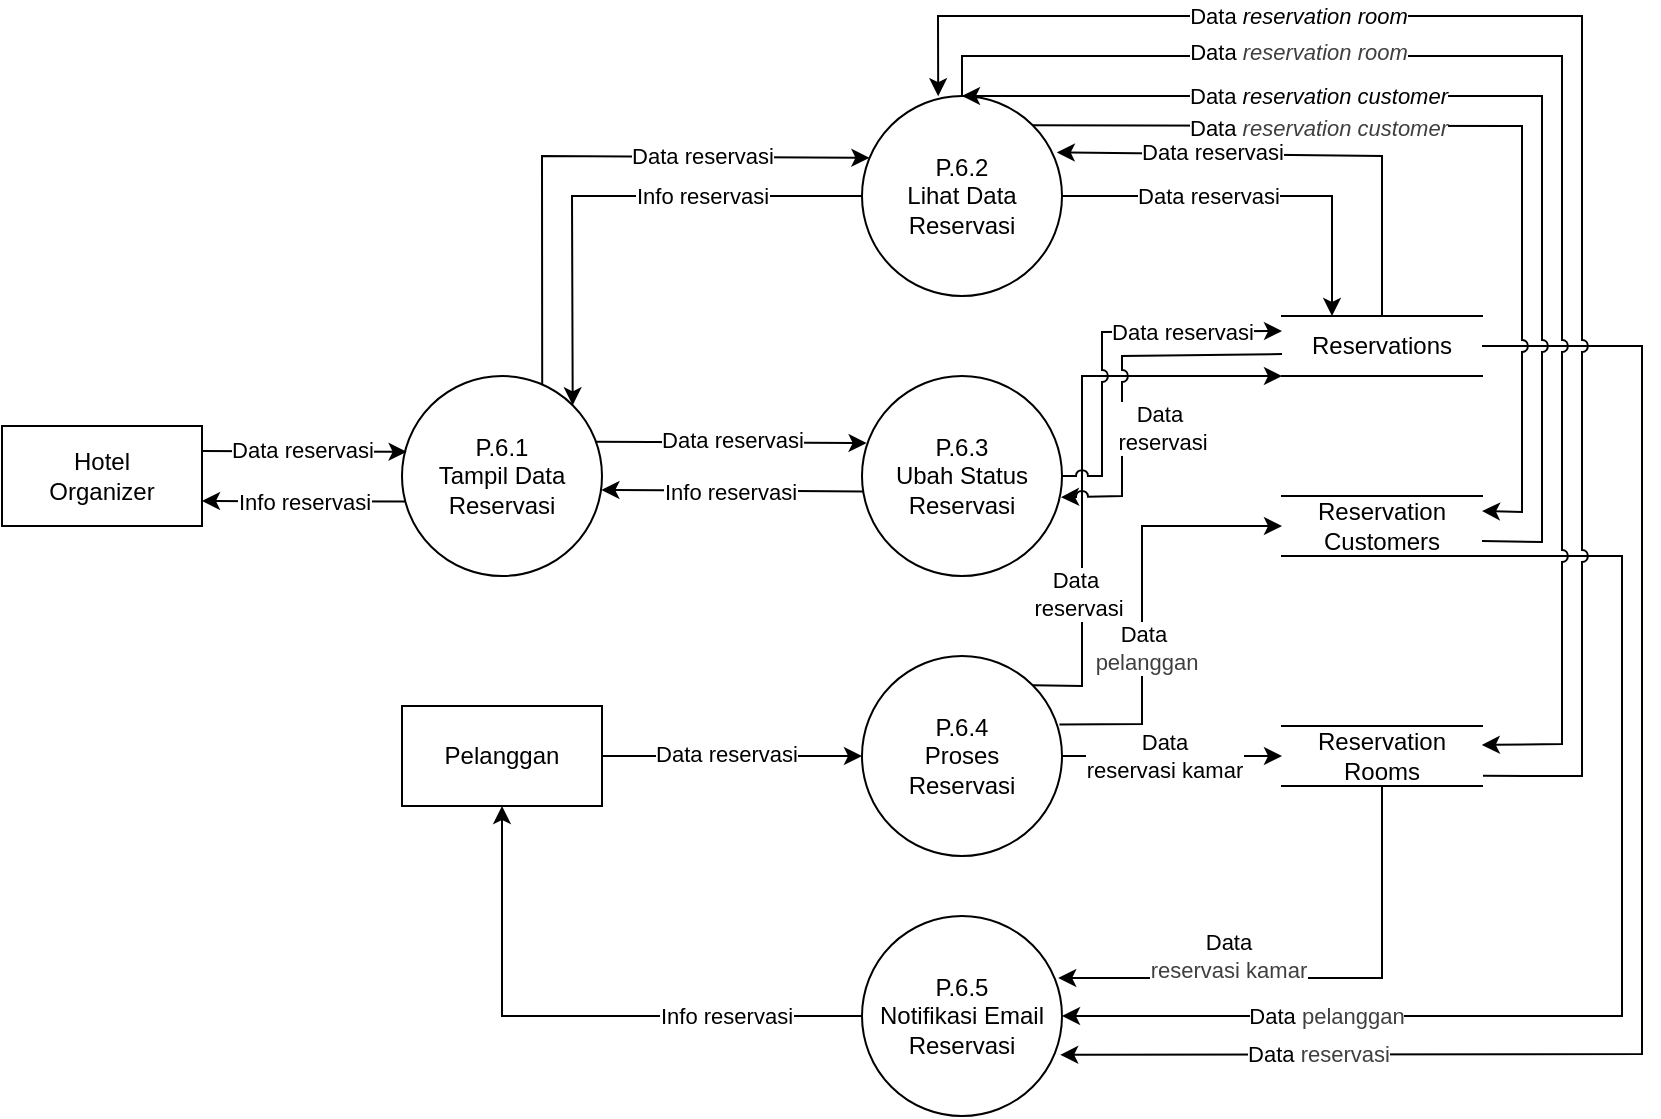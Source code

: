 <mxfile>
    <diagram id="VbZlhddtmWWC4KqhwTg3" name="Page-1">
        <mxGraphModel dx="1094" dy="572" grid="1" gridSize="10" guides="1" tooltips="1" connect="1" arrows="1" fold="1" page="1" pageScale="1" pageWidth="850" pageHeight="1100" math="0" shadow="0">
            <root>
                <mxCell id="0"/>
                <mxCell id="1" parent="0"/>
                <mxCell id="2" value="P.6.1&lt;div&gt;Tampil Data&lt;/div&gt;&lt;div&gt;Reservasi&lt;/div&gt;" style="shape=ellipse;html=1;dashed=0;whiteSpace=wrap;aspect=fixed;perimeter=ellipsePerimeter;" vertex="1" parent="1">
                    <mxGeometry x="260" y="280" width="100" height="100" as="geometry"/>
                </mxCell>
                <mxCell id="4" value="P.6.2&lt;div&gt;Lihat Data&lt;/div&gt;&lt;div&gt;Reservasi&lt;/div&gt;" style="shape=ellipse;html=1;dashed=0;whiteSpace=wrap;aspect=fixed;perimeter=ellipsePerimeter;" vertex="1" parent="1">
                    <mxGeometry x="490" y="140" width="100" height="100" as="geometry"/>
                </mxCell>
                <mxCell id="5" value="P.6.3&lt;div&gt;Ubah Status&lt;/div&gt;&lt;div&gt;Reservasi&lt;/div&gt;" style="shape=ellipse;html=1;dashed=0;whiteSpace=wrap;aspect=fixed;perimeter=ellipsePerimeter;" vertex="1" parent="1">
                    <mxGeometry x="490" y="280" width="100" height="100" as="geometry"/>
                </mxCell>
                <mxCell id="6" value="P.6.4&lt;div&gt;Proses&lt;br&gt;&lt;div&gt;Reservasi&lt;/div&gt;&lt;/div&gt;" style="shape=ellipse;html=1;dashed=0;whiteSpace=wrap;aspect=fixed;perimeter=ellipsePerimeter;" vertex="1" parent="1">
                    <mxGeometry x="490" y="420" width="100" height="100" as="geometry"/>
                </mxCell>
                <mxCell id="7" value="Hotel&lt;div&gt;Organizer&lt;/div&gt;" style="html=1;dashed=0;whiteSpace=wrap;" vertex="1" parent="1">
                    <mxGeometry x="60" y="305" width="100" height="50" as="geometry"/>
                </mxCell>
                <mxCell id="8" value="" style="endArrow=classic;html=1;rounded=0;curved=0;jumpStyle=arc;exitX=0.701;exitY=0.04;exitDx=0;exitDy=0;exitPerimeter=0;entryX=0.037;entryY=0.309;entryDx=0;entryDy=0;entryPerimeter=0;" edge="1" parent="1" source="2" target="4">
                    <mxGeometry width="50" height="50" relative="1" as="geometry">
                        <mxPoint x="370" y="440" as="sourcePoint"/>
                        <mxPoint x="420" y="390" as="targetPoint"/>
                        <Array as="points">
                            <mxPoint x="330" y="170"/>
                        </Array>
                    </mxGeometry>
                </mxCell>
                <mxCell id="46" value="Data reservasi" style="edgeLabel;html=1;align=center;verticalAlign=middle;resizable=0;points=[];" vertex="1" connectable="0" parent="8">
                    <mxGeometry x="0.269" y="1" relative="1" as="geometry">
                        <mxPoint x="18" as="offset"/>
                    </mxGeometry>
                </mxCell>
                <mxCell id="9" value="" style="endArrow=classic;html=1;rounded=0;curved=0;jumpStyle=arc;exitX=0.987;exitY=0.343;exitDx=0;exitDy=0;exitPerimeter=0;entryX=0;entryY=0.5;entryDx=0;entryDy=0;" edge="1" parent="1" source="6" target="54">
                    <mxGeometry width="50" height="50" relative="1" as="geometry">
                        <mxPoint x="700" y="575" as="sourcePoint"/>
                        <mxPoint x="750" y="525" as="targetPoint"/>
                        <Array as="points">
                            <mxPoint x="630" y="454"/>
                            <mxPoint x="630" y="355"/>
                        </Array>
                    </mxGeometry>
                </mxCell>
                <mxCell id="65" value="&lt;span style=&quot;scrollbar-color: rgb(226, 226, 226) rgb(251, 251, 251); color: rgb(0, 0, 0);&quot;&gt;Data&amp;nbsp;&lt;/span&gt;&lt;div style=&quot;scrollbar-color: rgb(226, 226, 226) rgb(251, 251, 251); color: rgb(63, 63, 63);&quot;&gt;pelanggan&lt;/div&gt;" style="edgeLabel;html=1;align=center;verticalAlign=middle;resizable=0;points=[];" vertex="1" connectable="0" parent="9">
                    <mxGeometry x="-0.244" y="-2" relative="1" as="geometry">
                        <mxPoint as="offset"/>
                    </mxGeometry>
                </mxCell>
                <mxCell id="10" value="" style="endArrow=classic;html=1;rounded=0;curved=0;jumpStyle=arc;exitX=0;exitY=0.5;exitDx=0;exitDy=0;entryX=1;entryY=0;entryDx=0;entryDy=0;" edge="1" parent="1" source="4" target="2">
                    <mxGeometry width="50" height="50" relative="1" as="geometry">
                        <mxPoint x="180" y="550" as="sourcePoint"/>
                        <mxPoint x="230" y="500" as="targetPoint"/>
                        <Array as="points">
                            <mxPoint x="450" y="190"/>
                            <mxPoint x="345" y="190"/>
                        </Array>
                    </mxGeometry>
                </mxCell>
                <mxCell id="45" value="Info reservasi" style="edgeLabel;html=1;align=center;verticalAlign=middle;resizable=0;points=[];" vertex="1" connectable="0" parent="10">
                    <mxGeometry x="-0.255" y="-1" relative="1" as="geometry">
                        <mxPoint x="13" y="1" as="offset"/>
                    </mxGeometry>
                </mxCell>
                <mxCell id="11" value="" style="endArrow=classic;html=1;rounded=0;curved=0;jumpStyle=arc;exitX=1;exitY=0;exitDx=0;exitDy=0;entryX=0;entryY=1;entryDx=0;entryDy=0;" edge="1" parent="1" source="6" target="53">
                    <mxGeometry width="50" height="50" relative="1" as="geometry">
                        <mxPoint x="710" y="560" as="sourcePoint"/>
                        <mxPoint x="760" y="510" as="targetPoint"/>
                        <Array as="points">
                            <mxPoint x="600" y="435"/>
                            <mxPoint x="600" y="280"/>
                        </Array>
                    </mxGeometry>
                </mxCell>
                <mxCell id="64" value="&lt;span style=&quot;scrollbar-color: rgb(226, 226, 226) rgb(251, 251, 251); color: rgb(0, 0, 0);&quot;&gt;Data&amp;nbsp;&lt;/span&gt;&lt;div style=&quot;color: rgb(63, 63, 63); scrollbar-color: rgb(226, 226, 226) rgb(251, 251, 251);&quot;&gt;&lt;span style=&quot;scrollbar-color: rgb(226, 226, 226) rgb(251, 251, 251); color: rgb(0, 0, 0);&quot;&gt;reservasi&lt;/span&gt;&lt;/div&gt;" style="edgeLabel;html=1;align=center;verticalAlign=middle;resizable=0;points=[];" vertex="1" connectable="0" parent="11">
                    <mxGeometry x="-0.496" y="2" relative="1" as="geometry">
                        <mxPoint as="offset"/>
                    </mxGeometry>
                </mxCell>
                <mxCell id="13" value="" style="endArrow=classic;html=1;rounded=0;curved=0;jumpStyle=arc;entryX=1;entryY=0.75;entryDx=0;entryDy=0;exitX=0.019;exitY=0.628;exitDx=0;exitDy=0;exitPerimeter=0;" edge="1" parent="1" source="2" target="7">
                    <mxGeometry width="50" height="50" relative="1" as="geometry">
                        <mxPoint x="130" y="630" as="sourcePoint"/>
                        <mxPoint x="180" y="580" as="targetPoint"/>
                    </mxGeometry>
                </mxCell>
                <mxCell id="44" value="Info reservasi" style="edgeLabel;html=1;align=center;verticalAlign=middle;resizable=0;points=[];" vertex="1" connectable="0" parent="13">
                    <mxGeometry x="-0.105" relative="1" as="geometry">
                        <mxPoint x="-6" as="offset"/>
                    </mxGeometry>
                </mxCell>
                <mxCell id="14" value="" style="endArrow=classic;html=1;rounded=0;curved=0;jumpStyle=arc;entryX=0.5;entryY=1;entryDx=0;entryDy=0;exitX=0;exitY=0.5;exitDx=0;exitDy=0;" edge="1" parent="1" source="50" target="47">
                    <mxGeometry width="50" height="50" relative="1" as="geometry">
                        <mxPoint x="340" y="650" as="sourcePoint"/>
                        <mxPoint x="390" y="600" as="targetPoint"/>
                        <Array as="points">
                            <mxPoint x="310" y="600"/>
                        </Array>
                    </mxGeometry>
                </mxCell>
                <mxCell id="52" value="Info reservasi" style="edgeLabel;html=1;align=center;verticalAlign=middle;resizable=0;points=[];" vertex="1" connectable="0" parent="14">
                    <mxGeometry x="-0.268" y="-1" relative="1" as="geometry">
                        <mxPoint x="36" y="1" as="offset"/>
                    </mxGeometry>
                </mxCell>
                <mxCell id="15" value="" style="endArrow=classic;html=1;rounded=0;curved=0;jumpStyle=arc;exitX=1;exitY=1;exitDx=0;exitDy=0;entryX=1;entryY=0.5;entryDx=0;entryDy=0;" edge="1" parent="1" source="54" target="50">
                    <mxGeometry width="50" height="50" relative="1" as="geometry">
                        <mxPoint x="1040" y="495" as="sourcePoint"/>
                        <mxPoint x="1090" y="445" as="targetPoint"/>
                        <Array as="points">
                            <mxPoint x="870" y="370"/>
                            <mxPoint x="870" y="600"/>
                        </Array>
                    </mxGeometry>
                </mxCell>
                <mxCell id="68" value="&lt;span style=&quot;scrollbar-color: rgb(226, 226, 226) rgb(251, 251, 251); color: rgb(0, 0, 0);&quot;&gt;Data&amp;nbsp;&lt;/span&gt;&lt;span style=&quot;color: rgb(63, 63, 63); background-color: light-dark(#ffffff, var(--ge-dark-color, #121212));&quot;&gt;pelanggan&lt;/span&gt;" style="edgeLabel;html=1;align=center;verticalAlign=middle;resizable=0;points=[];" vertex="1" connectable="0" parent="15">
                    <mxGeometry x="0.545" y="1" relative="1" as="geometry">
                        <mxPoint y="-1" as="offset"/>
                    </mxGeometry>
                </mxCell>
                <mxCell id="17" value="" style="endArrow=classic;html=1;rounded=0;curved=0;jumpStyle=arc;exitX=1;exitY=0.5;exitDx=0;exitDy=0;entryX=0;entryY=0.5;entryDx=0;entryDy=0;" edge="1" parent="1" source="47" target="6">
                    <mxGeometry width="50" height="50" relative="1" as="geometry">
                        <mxPoint x="375" y="580" as="sourcePoint"/>
                        <mxPoint x="425" y="530" as="targetPoint"/>
                    </mxGeometry>
                </mxCell>
                <mxCell id="51" value="Data reservasi" style="edgeLabel;html=1;align=center;verticalAlign=middle;resizable=0;points=[];" vertex="1" connectable="0" parent="17">
                    <mxGeometry x="-0.159" y="1" relative="1" as="geometry">
                        <mxPoint x="7" as="offset"/>
                    </mxGeometry>
                </mxCell>
                <mxCell id="18" value="" style="endArrow=classic;html=1;rounded=0;curved=0;jumpStyle=arc;exitX=1;exitY=0.5;exitDx=0;exitDy=0;entryX=0.991;entryY=0.694;entryDx=0;entryDy=0;entryPerimeter=0;" edge="1" parent="1" source="53" target="50">
                    <mxGeometry width="50" height="50" relative="1" as="geometry">
                        <mxPoint x="1030" y="625" as="sourcePoint"/>
                        <mxPoint x="1080" y="575" as="targetPoint"/>
                        <Array as="points">
                            <mxPoint x="880" y="265"/>
                            <mxPoint x="880" y="619"/>
                        </Array>
                    </mxGeometry>
                </mxCell>
                <mxCell id="69" value="&lt;span style=&quot;scrollbar-color: rgb(226, 226, 226) rgb(251, 251, 251); color: rgb(0, 0, 0);&quot;&gt;Data&amp;nbsp;&lt;/span&gt;&lt;span style=&quot;color: rgb(63, 63, 63); background-color: light-dark(#ffffff, var(--ge-dark-color, #121212));&quot;&gt;reservasi&lt;/span&gt;" style="edgeLabel;html=1;align=center;verticalAlign=middle;resizable=0;points=[];" vertex="1" connectable="0" parent="18">
                    <mxGeometry x="0.644" relative="1" as="geometry">
                        <mxPoint as="offset"/>
                    </mxGeometry>
                </mxCell>
                <mxCell id="21" value="" style="endArrow=classic;html=1;rounded=0;curved=0;jumpStyle=arc;exitX=0.966;exitY=0.329;exitDx=0;exitDy=0;exitPerimeter=0;entryX=0.023;entryY=0.335;entryDx=0;entryDy=0;entryPerimeter=0;" edge="1" parent="1" source="2" target="5">
                    <mxGeometry width="50" height="50" relative="1" as="geometry">
                        <mxPoint x="360" y="313" as="sourcePoint"/>
                        <mxPoint x="490" y="313" as="targetPoint"/>
                    </mxGeometry>
                </mxCell>
                <mxCell id="48" value="Data reservasi" style="edgeLabel;html=1;align=center;verticalAlign=middle;resizable=0;points=[];" vertex="1" connectable="0" parent="21">
                    <mxGeometry x="-0.35" y="3" relative="1" as="geometry">
                        <mxPoint x="24" y="2" as="offset"/>
                    </mxGeometry>
                </mxCell>
                <mxCell id="22" value="" style="endArrow=classic;html=1;rounded=0;curved=0;jumpStyle=arc;exitX=1;exitY=0.5;exitDx=0;exitDy=0;entryX=0;entryY=0.5;entryDx=0;entryDy=0;" edge="1" parent="1" source="6" target="55">
                    <mxGeometry width="50" height="50" relative="1" as="geometry">
                        <mxPoint x="710" y="590" as="sourcePoint"/>
                        <mxPoint x="760" y="540" as="targetPoint"/>
                    </mxGeometry>
                </mxCell>
                <mxCell id="66" value="Data&lt;div&gt;reservasi kamar&lt;/div&gt;" style="edgeLabel;html=1;align=center;verticalAlign=middle;resizable=0;points=[];" vertex="1" connectable="0" parent="22">
                    <mxGeometry x="-0.248" y="1" relative="1" as="geometry">
                        <mxPoint x="9" y="1" as="offset"/>
                    </mxGeometry>
                </mxCell>
                <mxCell id="26" value="" style="endArrow=classic;html=1;rounded=0;curved=0;jumpStyle=arc;exitX=1;exitY=0.25;exitDx=0;exitDy=0;entryX=0.023;entryY=0.379;entryDx=0;entryDy=0;entryPerimeter=0;" edge="1" parent="1" source="7" target="2">
                    <mxGeometry width="50" height="50" relative="1" as="geometry">
                        <mxPoint x="180" y="400" as="sourcePoint"/>
                        <mxPoint x="230" y="350" as="targetPoint"/>
                    </mxGeometry>
                </mxCell>
                <mxCell id="43" value="Data reservasi" style="edgeLabel;html=1;align=center;verticalAlign=middle;resizable=0;points=[];" vertex="1" connectable="0" parent="26">
                    <mxGeometry x="-0.306" y="1" relative="1" as="geometry">
                        <mxPoint x="14" as="offset"/>
                    </mxGeometry>
                </mxCell>
                <mxCell id="27" value="" style="endArrow=classic;html=1;rounded=0;curved=0;jumpStyle=arc;exitX=1;exitY=0.75;exitDx=0;exitDy=0;entryX=0.5;entryY=0;entryDx=0;entryDy=0;" edge="1" parent="1" source="54" target="4">
                    <mxGeometry width="50" height="50" relative="1" as="geometry">
                        <mxPoint x="790" y="430" as="sourcePoint"/>
                        <mxPoint x="560" y="140" as="targetPoint"/>
                        <Array as="points">
                            <mxPoint x="830" y="363"/>
                            <mxPoint x="830" y="140"/>
                        </Array>
                    </mxGeometry>
                </mxCell>
                <mxCell id="58" value="Data &lt;i&gt;reservation customer&lt;/i&gt;" style="edgeLabel;html=1;align=center;verticalAlign=middle;resizable=0;points=[];" vertex="1" connectable="0" parent="27">
                    <mxGeometry x="0.479" relative="1" as="geometry">
                        <mxPoint x="36" as="offset"/>
                    </mxGeometry>
                </mxCell>
                <mxCell id="30" value="" style="endArrow=classic;html=1;rounded=0;curved=0;jumpStyle=arc;entryX=0.995;entryY=0.606;entryDx=0;entryDy=0;entryPerimeter=0;exitX=0.001;exitY=0.635;exitDx=0;exitDy=0;exitPerimeter=0;" edge="1" parent="1" source="53" target="5">
                    <mxGeometry width="50" height="50" relative="1" as="geometry">
                        <mxPoint x="670" y="320" as="sourcePoint"/>
                        <mxPoint x="640" y="380" as="targetPoint"/>
                        <Array as="points">
                            <mxPoint x="620" y="270"/>
                            <mxPoint x="620" y="340"/>
                        </Array>
                    </mxGeometry>
                </mxCell>
                <mxCell id="63" value="&lt;span style=&quot;color: rgb(0, 0, 0);&quot;&gt;Data&amp;nbsp;&lt;/span&gt;&lt;div&gt;&lt;span style=&quot;color: rgb(0, 0, 0);&quot;&gt;reservasi&lt;/span&gt;&lt;/div&gt;" style="edgeLabel;html=1;align=center;verticalAlign=middle;resizable=0;points=[];" vertex="1" connectable="0" parent="30">
                    <mxGeometry x="0.498" relative="1" as="geometry">
                        <mxPoint x="20" y="-20" as="offset"/>
                    </mxGeometry>
                </mxCell>
                <mxCell id="32" value="" style="endArrow=classic;html=1;rounded=0;curved=0;jumpStyle=arc;entryX=0.997;entryY=0.57;entryDx=0;entryDy=0;entryPerimeter=0;exitX=0.005;exitY=0.577;exitDx=0;exitDy=0;exitPerimeter=0;" edge="1" parent="1" source="5" target="2">
                    <mxGeometry width="50" height="50" relative="1" as="geometry">
                        <mxPoint x="410" y="420" as="sourcePoint"/>
                        <mxPoint x="460" y="370" as="targetPoint"/>
                    </mxGeometry>
                </mxCell>
                <mxCell id="49" value="Info reservasi" style="edgeLabel;html=1;align=center;verticalAlign=middle;resizable=0;points=[];" vertex="1" connectable="0" parent="32">
                    <mxGeometry x="0.193" relative="1" as="geometry">
                        <mxPoint x="11" as="offset"/>
                    </mxGeometry>
                </mxCell>
                <mxCell id="33" value="" style="endArrow=classic;html=1;rounded=0;curved=0;jumpStyle=arc;exitX=0.5;exitY=0;exitDx=0;exitDy=0;entryX=0.974;entryY=0.282;entryDx=0;entryDy=0;entryPerimeter=0;" edge="1" parent="1" source="53" target="4">
                    <mxGeometry width="50" height="50" relative="1" as="geometry">
                        <mxPoint x="620" y="420" as="sourcePoint"/>
                        <mxPoint x="670" y="370" as="targetPoint"/>
                        <Array as="points">
                            <mxPoint x="750" y="170"/>
                        </Array>
                    </mxGeometry>
                </mxCell>
                <mxCell id="56" value="Data reservasi" style="edgeLabel;html=1;align=center;verticalAlign=middle;resizable=0;points=[];" vertex="1" connectable="0" parent="33">
                    <mxGeometry x="0.363" y="-1" relative="1" as="geometry">
                        <mxPoint as="offset"/>
                    </mxGeometry>
                </mxCell>
                <mxCell id="35" value="" style="endArrow=classic;html=1;rounded=0;curved=0;jumpStyle=arc;entryX=0.25;entryY=0;entryDx=0;entryDy=0;exitX=1;exitY=0.5;exitDx=0;exitDy=0;" edge="1" parent="1" source="4" target="53">
                    <mxGeometry width="50" height="50" relative="1" as="geometry">
                        <mxPoint x="610" y="370" as="sourcePoint"/>
                        <mxPoint x="660" y="320" as="targetPoint"/>
                        <Array as="points">
                            <mxPoint x="725" y="190"/>
                        </Array>
                    </mxGeometry>
                </mxCell>
                <mxCell id="57" value="&lt;span style=&quot;color: rgb(0, 0, 0);&quot;&gt;Data reservasi&lt;/span&gt;" style="edgeLabel;html=1;align=center;verticalAlign=middle;resizable=0;points=[];" vertex="1" connectable="0" parent="35">
                    <mxGeometry x="-0.256" y="-2" relative="1" as="geometry">
                        <mxPoint y="-2" as="offset"/>
                    </mxGeometry>
                </mxCell>
                <mxCell id="38" value="" style="endArrow=classic;html=1;rounded=0;curved=0;jumpStyle=arc;exitX=1;exitY=0.5;exitDx=0;exitDy=0;entryX=0;entryY=0.25;entryDx=0;entryDy=0;" edge="1" parent="1" source="5" target="53">
                    <mxGeometry width="50" height="50" relative="1" as="geometry">
                        <mxPoint x="600" y="370" as="sourcePoint"/>
                        <mxPoint x="650" y="320" as="targetPoint"/>
                        <Array as="points">
                            <mxPoint x="610" y="330"/>
                            <mxPoint x="610" y="258"/>
                        </Array>
                    </mxGeometry>
                </mxCell>
                <mxCell id="62" value="Data reservasi" style="edgeLabel;html=1;align=center;verticalAlign=middle;resizable=0;points=[];" vertex="1" connectable="0" parent="38">
                    <mxGeometry x="0.204" relative="1" as="geometry">
                        <mxPoint x="22" as="offset"/>
                    </mxGeometry>
                </mxCell>
                <mxCell id="39" value="" style="endArrow=classic;html=1;rounded=0;curved=0;jumpStyle=arc;entryX=0.999;entryY=0.316;entryDx=0;entryDy=0;exitX=0.5;exitY=0;exitDx=0;exitDy=0;entryPerimeter=0;" edge="1" parent="1" source="4" target="55">
                    <mxGeometry width="50" height="50" relative="1" as="geometry">
                        <mxPoint x="700" y="545" as="sourcePoint"/>
                        <mxPoint x="750" y="495" as="targetPoint"/>
                        <Array as="points">
                            <mxPoint x="540" y="120"/>
                            <mxPoint x="840" y="120"/>
                            <mxPoint x="840" y="464"/>
                        </Array>
                    </mxGeometry>
                </mxCell>
                <mxCell id="61" value="&lt;span style=&quot;color: rgb(0, 0, 0);&quot;&gt;Data&amp;nbsp;&lt;/span&gt;&lt;i style=&quot;color: rgb(63, 63, 63); scrollbar-color: rgb(226, 226, 226) rgb(251, 251, 251);&quot;&gt;reservation room&lt;/i&gt;" style="edgeLabel;html=1;align=center;verticalAlign=middle;resizable=0;points=[];" vertex="1" connectable="0" parent="39">
                    <mxGeometry x="-0.502" y="2" relative="1" as="geometry">
                        <mxPoint x="12" as="offset"/>
                    </mxGeometry>
                </mxCell>
                <mxCell id="40" value="" style="endArrow=classic;html=1;rounded=0;curved=0;jumpStyle=arc;exitX=1;exitY=0;exitDx=0;exitDy=0;entryX=1;entryY=0.25;entryDx=0;entryDy=0;" edge="1" parent="1" source="4" target="54">
                    <mxGeometry width="50" height="50" relative="1" as="geometry">
                        <mxPoint x="610" y="160" as="sourcePoint"/>
                        <mxPoint x="660" y="110" as="targetPoint"/>
                        <Array as="points">
                            <mxPoint x="820" y="155"/>
                            <mxPoint x="820" y="348"/>
                        </Array>
                    </mxGeometry>
                </mxCell>
                <mxCell id="59" value="&lt;span style=&quot;color: rgb(0, 0, 0);&quot;&gt;Data&amp;nbsp;&lt;/span&gt;&lt;i style=&quot;color: rgb(63, 63, 63); scrollbar-color: rgb(226, 226, 226) rgb(251, 251, 251);&quot;&gt;reservation customer&lt;/i&gt;" style="edgeLabel;html=1;align=center;verticalAlign=middle;resizable=0;points=[];" vertex="1" connectable="0" parent="40">
                    <mxGeometry x="-0.377" y="-1" relative="1" as="geometry">
                        <mxPoint as="offset"/>
                    </mxGeometry>
                </mxCell>
                <mxCell id="41" value="" style="endArrow=classic;html=1;rounded=0;curved=0;jumpStyle=arc;exitX=0.5;exitY=1;exitDx=0;exitDy=0;entryX=0.981;entryY=0.31;entryDx=0;entryDy=0;entryPerimeter=0;" edge="1" parent="1" source="55" target="50">
                    <mxGeometry width="50" height="50" relative="1" as="geometry">
                        <mxPoint x="590" y="730" as="sourcePoint"/>
                        <mxPoint x="640" y="680" as="targetPoint"/>
                        <Array as="points">
                            <mxPoint x="750" y="581"/>
                        </Array>
                    </mxGeometry>
                </mxCell>
                <mxCell id="67" value="&lt;span style=&quot;color: rgb(0, 0, 0);&quot;&gt;Data&lt;/span&gt;&lt;div style=&quot;color: rgb(63, 63, 63); scrollbar-color: rgb(226, 226, 226) rgb(251, 251, 251);&quot;&gt;reservasi kamar&lt;/div&gt;" style="edgeLabel;html=1;align=center;verticalAlign=middle;resizable=0;points=[];" vertex="1" connectable="0" parent="41">
                    <mxGeometry x="0.345" y="1" relative="1" as="geometry">
                        <mxPoint y="-12" as="offset"/>
                    </mxGeometry>
                </mxCell>
                <mxCell id="42" value="" style="endArrow=classic;html=1;rounded=0;curved=0;jumpStyle=arc;exitX=1.005;exitY=0.83;exitDx=0;exitDy=0;entryX=0.381;entryY=0.001;entryDx=0;entryDy=0;entryPerimeter=0;exitPerimeter=0;" edge="1" parent="1" source="55" target="4">
                    <mxGeometry width="50" height="50" relative="1" as="geometry">
                        <mxPoint x="730" y="570" as="sourcePoint"/>
                        <mxPoint x="780" y="520" as="targetPoint"/>
                        <Array as="points">
                            <mxPoint x="850" y="480"/>
                            <mxPoint x="850" y="100"/>
                            <mxPoint x="528" y="100"/>
                        </Array>
                    </mxGeometry>
                </mxCell>
                <mxCell id="60" value="Data &lt;i&gt;reservation room&lt;/i&gt;" style="edgeLabel;html=1;align=center;verticalAlign=middle;resizable=0;points=[];" vertex="1" connectable="0" parent="42">
                    <mxGeometry x="0.559" relative="1" as="geometry">
                        <mxPoint x="45" as="offset"/>
                    </mxGeometry>
                </mxCell>
                <mxCell id="47" value="Pelanggan" style="html=1;dashed=0;whiteSpace=wrap;" vertex="1" parent="1">
                    <mxGeometry x="260" y="445" width="100" height="50" as="geometry"/>
                </mxCell>
                <mxCell id="50" value="P.6.5&lt;div&gt;Notifikasi Email&lt;br&gt;&lt;div&gt;Reservasi&lt;/div&gt;&lt;/div&gt;" style="shape=ellipse;html=1;dashed=0;whiteSpace=wrap;aspect=fixed;perimeter=ellipsePerimeter;" vertex="1" parent="1">
                    <mxGeometry x="490" y="550" width="100" height="100" as="geometry"/>
                </mxCell>
                <mxCell id="53" value="Reservations" style="html=1;dashed=0;whiteSpace=wrap;shape=partialRectangle;right=0;left=0;" vertex="1" parent="1">
                    <mxGeometry x="700" y="250" width="100" height="30" as="geometry"/>
                </mxCell>
                <mxCell id="54" value="Reservation&lt;div&gt;Customers&lt;/div&gt;" style="html=1;dashed=0;whiteSpace=wrap;shape=partialRectangle;right=0;left=0;" vertex="1" parent="1">
                    <mxGeometry x="700" y="340" width="100" height="30" as="geometry"/>
                </mxCell>
                <mxCell id="55" value="Reservation&lt;div&gt;Rooms&lt;/div&gt;" style="html=1;dashed=0;whiteSpace=wrap;shape=partialRectangle;right=0;left=0;" vertex="1" parent="1">
                    <mxGeometry x="700" y="455" width="100" height="30" as="geometry"/>
                </mxCell>
            </root>
        </mxGraphModel>
    </diagram>
</mxfile>